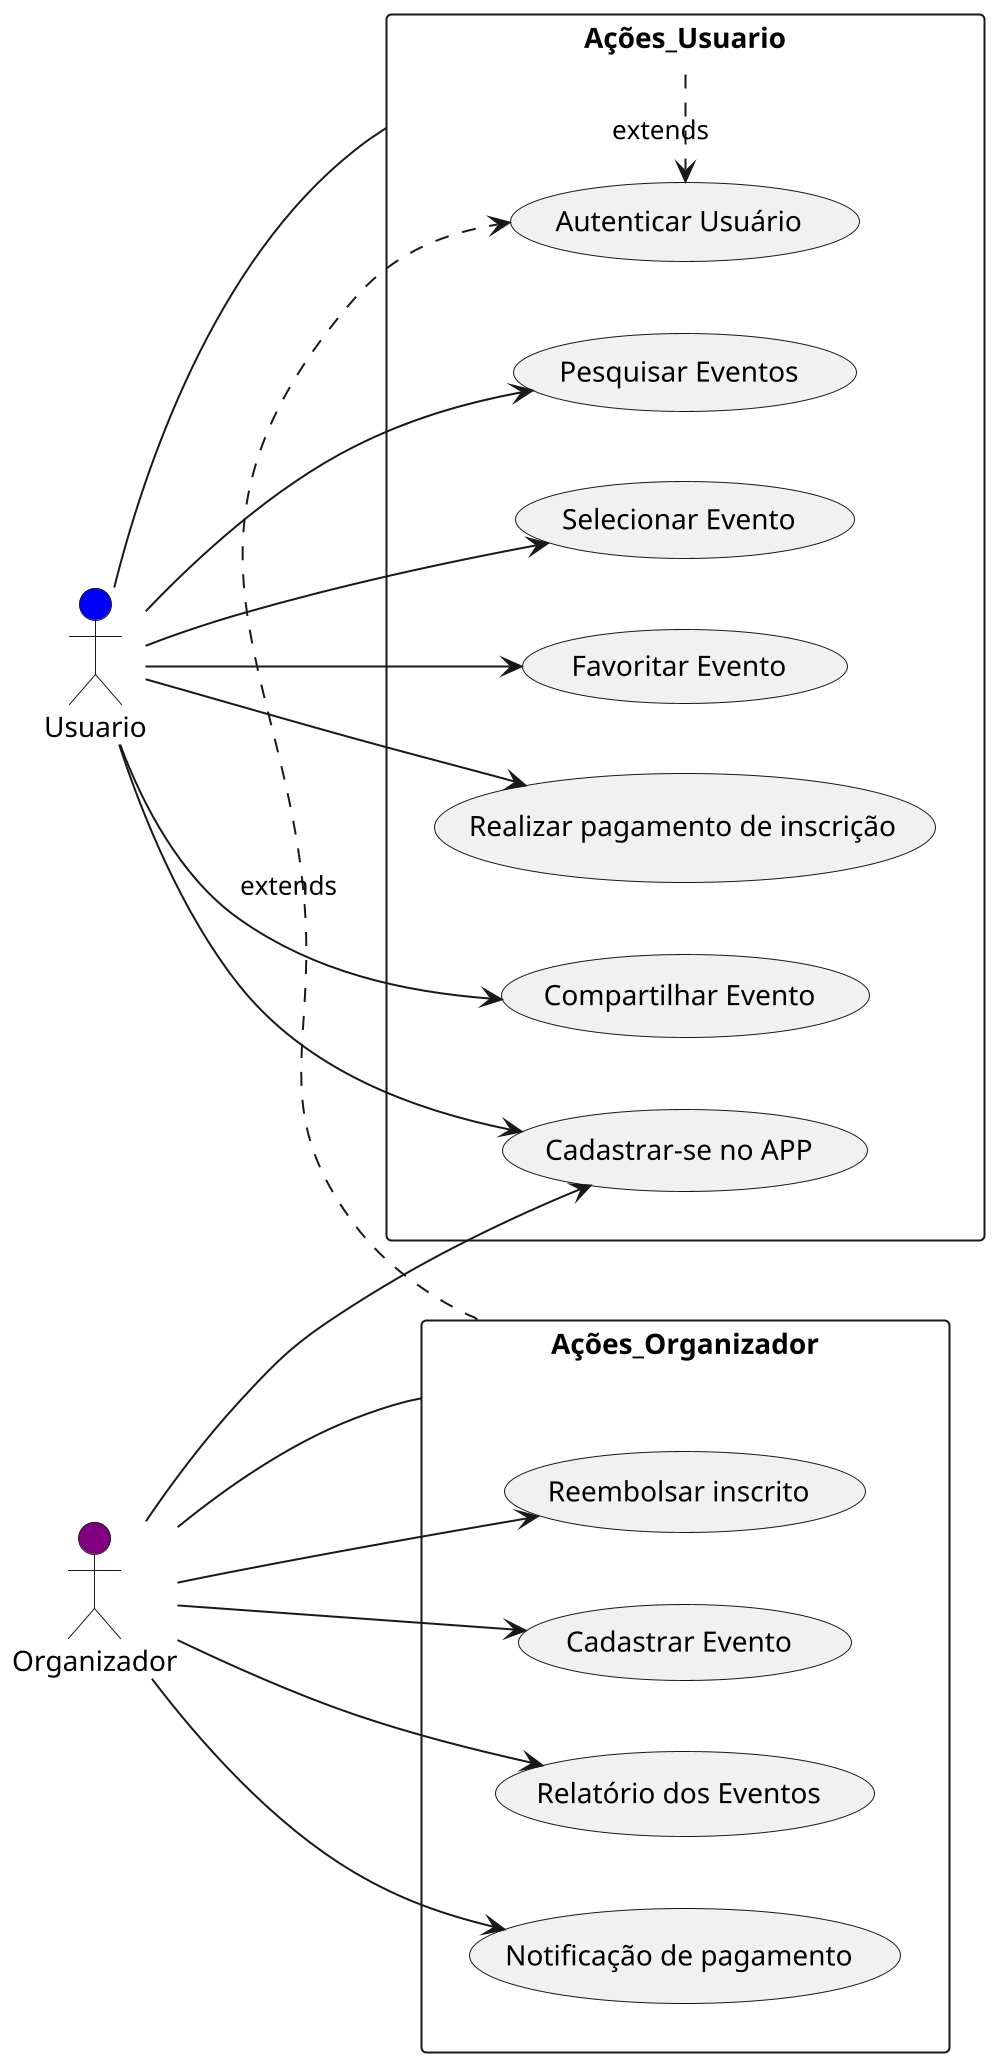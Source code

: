 @startuml

scale 2
left to right direction

actor Usuario #blue
actor Organizador #purple


rectangle Ações_Usuario {
  Usuario -- (Ações_Usuario)
  (Ações_Usuario) .> (Autenticar Usuário) : extends
  Usuario --> (Cadastrar-se no APP)
  Usuario --> (Pesquisar Eventos)
  Usuario --> (Selecionar Evento)
  Usuario --> (Favoritar Evento)
  Usuario --> (Realizar pagamento de inscrição)
  Usuario --> (Compartilhar Evento)
}

rectangle Ações_Organizador{
  Organizador -- (Ações_Organizador)
  (Ações_Organizador) .> (Autenticar Usuário) : extends
  Organizador --> (Cadastrar-se no APP)
  Organizador --> (Cadastrar Evento)
  Organizador --> (Relatório dos Eventos)
  Organizador --> (Notificação de pagamento)
  Organizador --> (Reembolsar inscrito)
}

@enduml